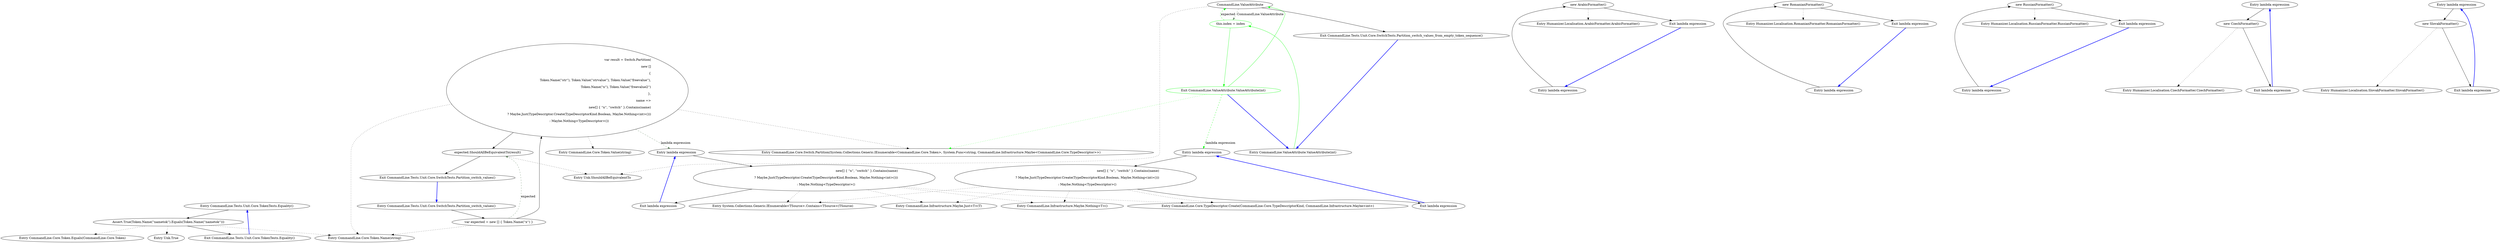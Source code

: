 digraph  {
n0 [label="Entry CommandLine.Tests.Unit.Core.TokenTests.Equality()", span="16-16", cluster="CommandLine.Tests.Unit.Core.TokenTests.Equality()"];
n1 [label="Assert.True(Token.Name(''nametok'').Equals(Token.Name(''nametok'')))", span="18-18", cluster="CommandLine.Tests.Unit.Core.TokenTests.Equality()"];
n2 [label="Exit CommandLine.Tests.Unit.Core.TokenTests.Equality()", span="16-16", cluster="CommandLine.Tests.Unit.Core.TokenTests.Equality()"];
n3 [label="Entry CommandLine.Core.Token.Name(string)", span="19-19", cluster="CommandLine.Core.Token.Name(string)"];
n4 [label="Entry CommandLine.Core.Token.Equals(CommandLine.Core.Token)", span="55-55", cluster="CommandLine.Core.Token.Equals(CommandLine.Core.Token)"];
n5 [label="Entry Unk.True", span="", cluster="Unk.True"];
m0_11 [label="Entry Humanizer.Localisation.ArabicFormatter.ArabicFormatter()", span="2-2", cluster="Humanizer.Localisation.ArabicFormatter.ArabicFormatter()", file="NumberToWordsExtension.cs"];
m0_3 [label="Entry Humanizer.Localisation.RomanianFormatter.RomanianFormatter()", span="2-2", cluster="Humanizer.Localisation.RomanianFormatter.RomanianFormatter()", file="NumberToWordsExtension.cs"];
m0_7 [label="Entry Humanizer.Localisation.RussianFormatter.RussianFormatter()", span="2-2", cluster="Humanizer.Localisation.RussianFormatter.RussianFormatter()", file="NumberToWordsExtension.cs"];
m0_16 [label="Entry lambda expression", span="19-19", cluster="lambda expression", file="NumberToWordsExtension.cs"];
m0_0 [label="Entry lambda expression", span="15-15", cluster="lambda expression", file="NumberToWordsExtension.cs"];
m0_1 [label="new RomanianFormatter()", span="15-15", cluster="lambda expression", file="NumberToWordsExtension.cs"];
m0_2 [label="Exit lambda expression", span="15-15", cluster="lambda expression", file="NumberToWordsExtension.cs"];
m0_4 [label="Entry lambda expression", span="16-16", cluster="lambda expression", file="NumberToWordsExtension.cs"];
m0_5 [label="new RussianFormatter()", span="16-16", cluster="lambda expression", file="NumberToWordsExtension.cs"];
m0_6 [label="Exit lambda expression", span="16-16", cluster="lambda expression", file="NumberToWordsExtension.cs"];
m0_8 [label="Entry lambda expression", span="17-17", cluster="lambda expression", file="NumberToWordsExtension.cs"];
m0_9 [label="new ArabicFormatter()", span="17-17", cluster="lambda expression", file="NumberToWordsExtension.cs"];
m0_10 [label="Exit lambda expression", span="17-17", cluster="lambda expression", file="NumberToWordsExtension.cs"];
m0_12 [label="Entry lambda expression", span="18-18", cluster="lambda expression", file="NumberToWordsExtension.cs"];
m0_13 [label="new SlovakFormatter()", span="18-18", cluster="lambda expression", file="NumberToWordsExtension.cs"];
m0_14 [label="Exit lambda expression", span="18-18", cluster="lambda expression", file="NumberToWordsExtension.cs"];
m0_17 [label="new CzechFormatter()", span="19-19", cluster="lambda expression", file="NumberToWordsExtension.cs"];
m0_18 [label="Exit lambda expression", span="19-19", cluster="lambda expression", file="NumberToWordsExtension.cs"];
m0_19 [label="Entry Humanizer.Localisation.CzechFormatter.CzechFormatter()", span="2-2", cluster="Humanizer.Localisation.CzechFormatter.CzechFormatter()", file="NumberToWordsExtension.cs"];
m0_15 [label="Entry Humanizer.Localisation.SlovakFormatter.SlovakFormatter()", span="2-2", cluster="Humanizer.Localisation.SlovakFormatter.SlovakFormatter()", file="NumberToWordsExtension.cs"];
m2_10 [label="Entry System.Collections.Generic.IEnumerable<TSource>.Contains<TSource>(TSource)", span="0-0", cluster="System.Collections.Generic.IEnumerable<TSource>.Contains<TSource>(TSource)", file="SlovenianFormatter.cs"];
m2_13 [label="Entry CommandLine.Infrastructure.Maybe.Just<T>(T)", span="71-71", cluster="CommandLine.Infrastructure.Maybe.Just<T>(T)", file="SlovenianFormatter.cs"];
m2_11 [label="Entry CommandLine.Infrastructure.Maybe.Nothing<T>()", span="66-66", cluster="CommandLine.Infrastructure.Maybe.Nothing<T>()", file="SlovenianFormatter.cs"];
m2_14 [label="Entry CommandLine.Tests.Unit.Core.SwitchTests.Partition_switch_values()", span="28-28", cluster="CommandLine.Tests.Unit.Core.SwitchTests.Partition_switch_values()", file="SlovenianFormatter.cs"];
m2_16 [label="var result = Switch.Partition(\r\n                new []\r\n                    {\r\n                        Token.Name(''str''), Token.Value(''strvalue''), Token.Value(''freevalue''),\r\n                        Token.Name(''x''), Token.Value(''freevalue2'')\r\n                    },\r\n                name =>\r\n                    new[] { ''x'', ''switch'' }.Contains(name)\r\n                        ? Maybe.Just(TypeDescriptor.Create(TypeDescriptorKind.Boolean, Maybe.Nothing<int>()))\r\n                        : Maybe.Nothing<TypeDescriptor>())", span="32-41", cluster="CommandLine.Tests.Unit.Core.SwitchTests.Partition_switch_values()", file="SlovenianFormatter.cs"];
m2_17 [label="expected.ShouldAllBeEquivalentTo(result)", span="43-43", cluster="CommandLine.Tests.Unit.Core.SwitchTests.Partition_switch_values()", file="SlovenianFormatter.cs"];
m2_15 [label="var expected = new [] { Token.Name(''x'') }", span="30-30", cluster="CommandLine.Tests.Unit.Core.SwitchTests.Partition_switch_values()", file="SlovenianFormatter.cs"];
m2_18 [label="Exit CommandLine.Tests.Unit.Core.SwitchTests.Partition_switch_values()", span="28-28", cluster="CommandLine.Tests.Unit.Core.SwitchTests.Partition_switch_values()", file="SlovenianFormatter.cs"];
m2_12 [label="Entry CommandLine.Core.TypeDescriptor.Create(CommandLine.Core.TypeDescriptorKind, CommandLine.Infrastructure.Maybe<int>)", span="36-36", cluster="CommandLine.Core.TypeDescriptor.Create(CommandLine.Core.TypeDescriptorKind, CommandLine.Infrastructure.Maybe<int>)", file="SlovenianFormatter.cs"];
m2_5 [label="Entry CommandLine.Core.Switch.Partition(System.Collections.Generic.IEnumerable<CommandLine.Core.Token>, System.Func<string, CommandLine.Infrastructure.Maybe<CommandLine.Core.TypeDescriptor>>)", span="11-11", cluster="CommandLine.Core.Switch.Partition(System.Collections.Generic.IEnumerable<CommandLine.Core.Token>, System.Func<string, CommandLine.Infrastructure.Maybe<CommandLine.Core.TypeDescriptor>>)", file="SlovenianFormatter.cs"];
m2_21 [label="Entry lambda expression", span="38-41", cluster="lambda expression", file="SlovenianFormatter.cs"];
m2_7 [label="Entry lambda expression", span="19-22", cluster="lambda expression", file="SlovenianFormatter.cs"];
m2_9 [label="Exit lambda expression", span="19-22", cluster="lambda expression", file="SlovenianFormatter.cs"];
m2_8 [label="new[] { ''x'', ''switch'' }.Contains(name)\r\n                        ? Maybe.Just(TypeDescriptor.Create(TypeDescriptorKind.Boolean, Maybe.Nothing<int>()))\r\n                        : Maybe.Nothing<TypeDescriptor>()", span="20-22", cluster="lambda expression", file="SlovenianFormatter.cs"];
m2_22 [label="new[] { ''x'', ''switch'' }.Contains(name)\r\n                        ? Maybe.Just(TypeDescriptor.Create(TypeDescriptorKind.Boolean, Maybe.Nothing<int>()))\r\n                        : Maybe.Nothing<TypeDescriptor>()", span="39-41", cluster="lambda expression", file="SlovenianFormatter.cs"];
m2_23 [label="Exit lambda expression", span="38-41", cluster="lambda expression", file="SlovenianFormatter.cs"];
m2_0 [label="Entry CommandLine.ValueAttribute.ValueAttribute(int)", span="17-17", cluster="CommandLine.ValueAttribute.ValueAttribute(int)", file="SlovenianFormatter.cs"];
m2_1 [label="this.index = index", span="19-19", cluster="CommandLine.ValueAttribute.ValueAttribute(int)", color=green, community=0, file="SlovenianFormatter.cs"];
m2_2 [label="Exit CommandLine.ValueAttribute.ValueAttribute(int)", span="17-17", cluster="CommandLine.ValueAttribute.ValueAttribute(int)", color=green, community=0, file="SlovenianFormatter.cs"];
m2_3 [label="CommandLine.ValueAttribute", span="", cluster="CommandLine.Tests.Unit.Core.SwitchTests.Partition_switch_values_from_empty_token_sequence()", file="SlovenianFormatter.cs"];
m2_4 [label="Exit CommandLine.Tests.Unit.Core.SwitchTests.Partition_switch_values_from_empty_token_sequence()", span="13-13", cluster="CommandLine.Tests.Unit.Core.SwitchTests.Partition_switch_values_from_empty_token_sequence()", file="SlovenianFormatter.cs"];
m2_20 [label="Entry CommandLine.Core.Token.Value(string)", span="24-24", cluster="CommandLine.Core.Token.Value(string)", file="SlovenianFormatter.cs"];
m2_6 [label="Entry Unk.ShouldAllBeEquivalentTo", span="", cluster="Unk.ShouldAllBeEquivalentTo", file="SlovenianFormatter.cs"];
n0 -> n1  [key=0, style=solid];
n1 -> n2  [key=0, style=solid];
n1 -> n3  [key=2, style=dotted];
n1 -> n4  [key=2, style=dotted];
n1 -> n5  [key=2, style=dotted];
n2 -> n0  [key=0, style=bold, color=blue];
m0_16 -> m0_17  [key=0, style=solid];
m0_0 -> m0_1  [key=0, style=solid];
m0_1 -> m0_2  [key=0, style=solid];
m0_1 -> m0_3  [key=2, style=dotted];
m0_2 -> m0_0  [key=0, style=bold, color=blue];
m0_4 -> m0_5  [key=0, style=solid];
m0_5 -> m0_6  [key=0, style=solid];
m0_5 -> m0_7  [key=2, style=dotted];
m0_6 -> m0_4  [key=0, style=bold, color=blue];
m0_8 -> m0_9  [key=0, style=solid];
m0_9 -> m0_10  [key=0, style=solid];
m0_9 -> m0_11  [key=2, style=dotted];
m0_10 -> m0_8  [key=0, style=bold, color=blue];
m0_12 -> m0_13  [key=0, style=solid];
m0_13 -> m0_14  [key=0, style=solid];
m0_13 -> m0_15  [key=2, style=dotted];
m0_14 -> m0_12  [key=0, style=bold, color=blue];
m0_17 -> m0_18  [key=0, style=solid];
m0_17 -> m0_19  [key=2, style=dotted];
m0_18 -> m0_16  [key=0, style=bold, color=blue];
m2_14 -> m2_15  [key=0, style=solid];
m2_16 -> m2_5  [key=2, style=dotted];
m2_16 -> m2_17  [key=0, style=solid];
m2_16 -> n3  [key=2, style=dotted];
m2_16 -> m2_20  [key=2, style=dotted];
m2_16 -> m2_21  [key=1, style=dashed, color=darkseagreen4, label="lambda expression"];
m2_17 -> m2_6  [key=2, style=dotted];
m2_17 -> m2_18  [key=0, style=solid];
m2_15 -> m2_16  [key=0, style=solid];
m2_15 -> m2_17  [key=1, style=dashed, color=darkseagreen4, label=expected];
m2_15 -> n3  [key=2, style=dotted];
m2_18 -> m2_14  [key=0, style=bold, color=blue];
m2_21 -> m2_22  [key=0, style=solid];
m2_7 -> m2_8  [key=0, style=solid];
m2_9 -> m2_7  [key=0, style=bold, color=blue];
m2_8 -> m2_9  [key=0, style=solid];
m2_8 -> m2_10  [key=2, style=dotted];
m2_8 -> m2_11  [key=2, style=dotted];
m2_8 -> m2_12  [key=2, style=dotted];
m2_8 -> m2_13  [key=2, style=dotted];
m2_22 -> m2_10  [key=2, style=dotted];
m2_22 -> m2_11  [key=2, style=dotted];
m2_22 -> m2_12  [key=2, style=dotted];
m2_22 -> m2_13  [key=2, style=dotted];
m2_22 -> m2_23  [key=0, style=solid];
m2_23 -> m2_21  [key=0, style=bold, color=blue];
m2_0 -> m2_1  [key=0, style=solid, color=green];
m2_1 -> m2_2  [key=0, style=solid, color=green];
m2_1 -> m2_3  [key=1, style=dashed, color=green, label=expected];
m2_2 -> m2_3  [key=0, style=solid, color=green];
m2_2 -> m2_5  [key=2, style=dotted, color=green];
m2_2 -> m2_7  [key=1, style=dashed, color=green, label="lambda expression"];
m2_2 -> m2_0  [key=0, style=bold, color=blue];
m2_3 -> m2_4  [key=0, style=solid];
m2_3 -> m2_6  [key=2, style=dotted];
m2_3 -> m2_1  [key=1, style=dashed, color=darkseagreen4, label="CommandLine.ValueAttribute"];
m2_4 -> m2_0  [key=0, style=bold, color=blue];
}
